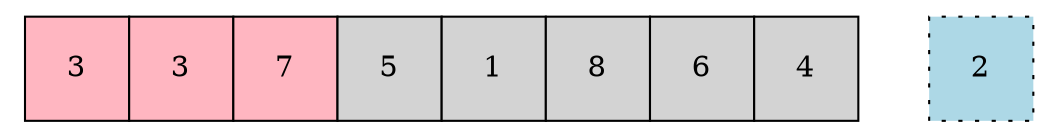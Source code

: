 digraph G
{
    node1
        [
        shape = none
            label = <<table border="0" cellspacing="0">
            <tr>
            <td port="port0" width="50" height="50" bgcolor="lightpink" border="1">3</td>
            <td port="port1" width="50" height="50" bgcolor="lightpink" border="1">3</td>
            <td port="port2" width="50" height="50" bgcolor="lightpink" border="1">7</td>
            <td port="port3" width="50" height="50" bgcolor="lightgray" border="1">5</td>
            <td port="port4" width="50" height="50" bgcolor="lightgray" border="1">1</td>
            <td port="port5" width="50" height="50" bgcolor="lightgray" border="1">8</td>
            <td port="port6" width="50" height="50" bgcolor="lightgray" border="1">6</td>
            <td port="port7" width="50" height="50" bgcolor="lightgray" border="1">4</td>
            </tr>
            </table>>
        ]
    node2
    [
        shape = none
        label = <<table border="0" cellspacing="0">
                    <tr><td port="data" style="dotted" width="50" height="50"
                    bgcolor="lightblue" border="1"> 2 </td></tr>
                </table>>
    ]
}
